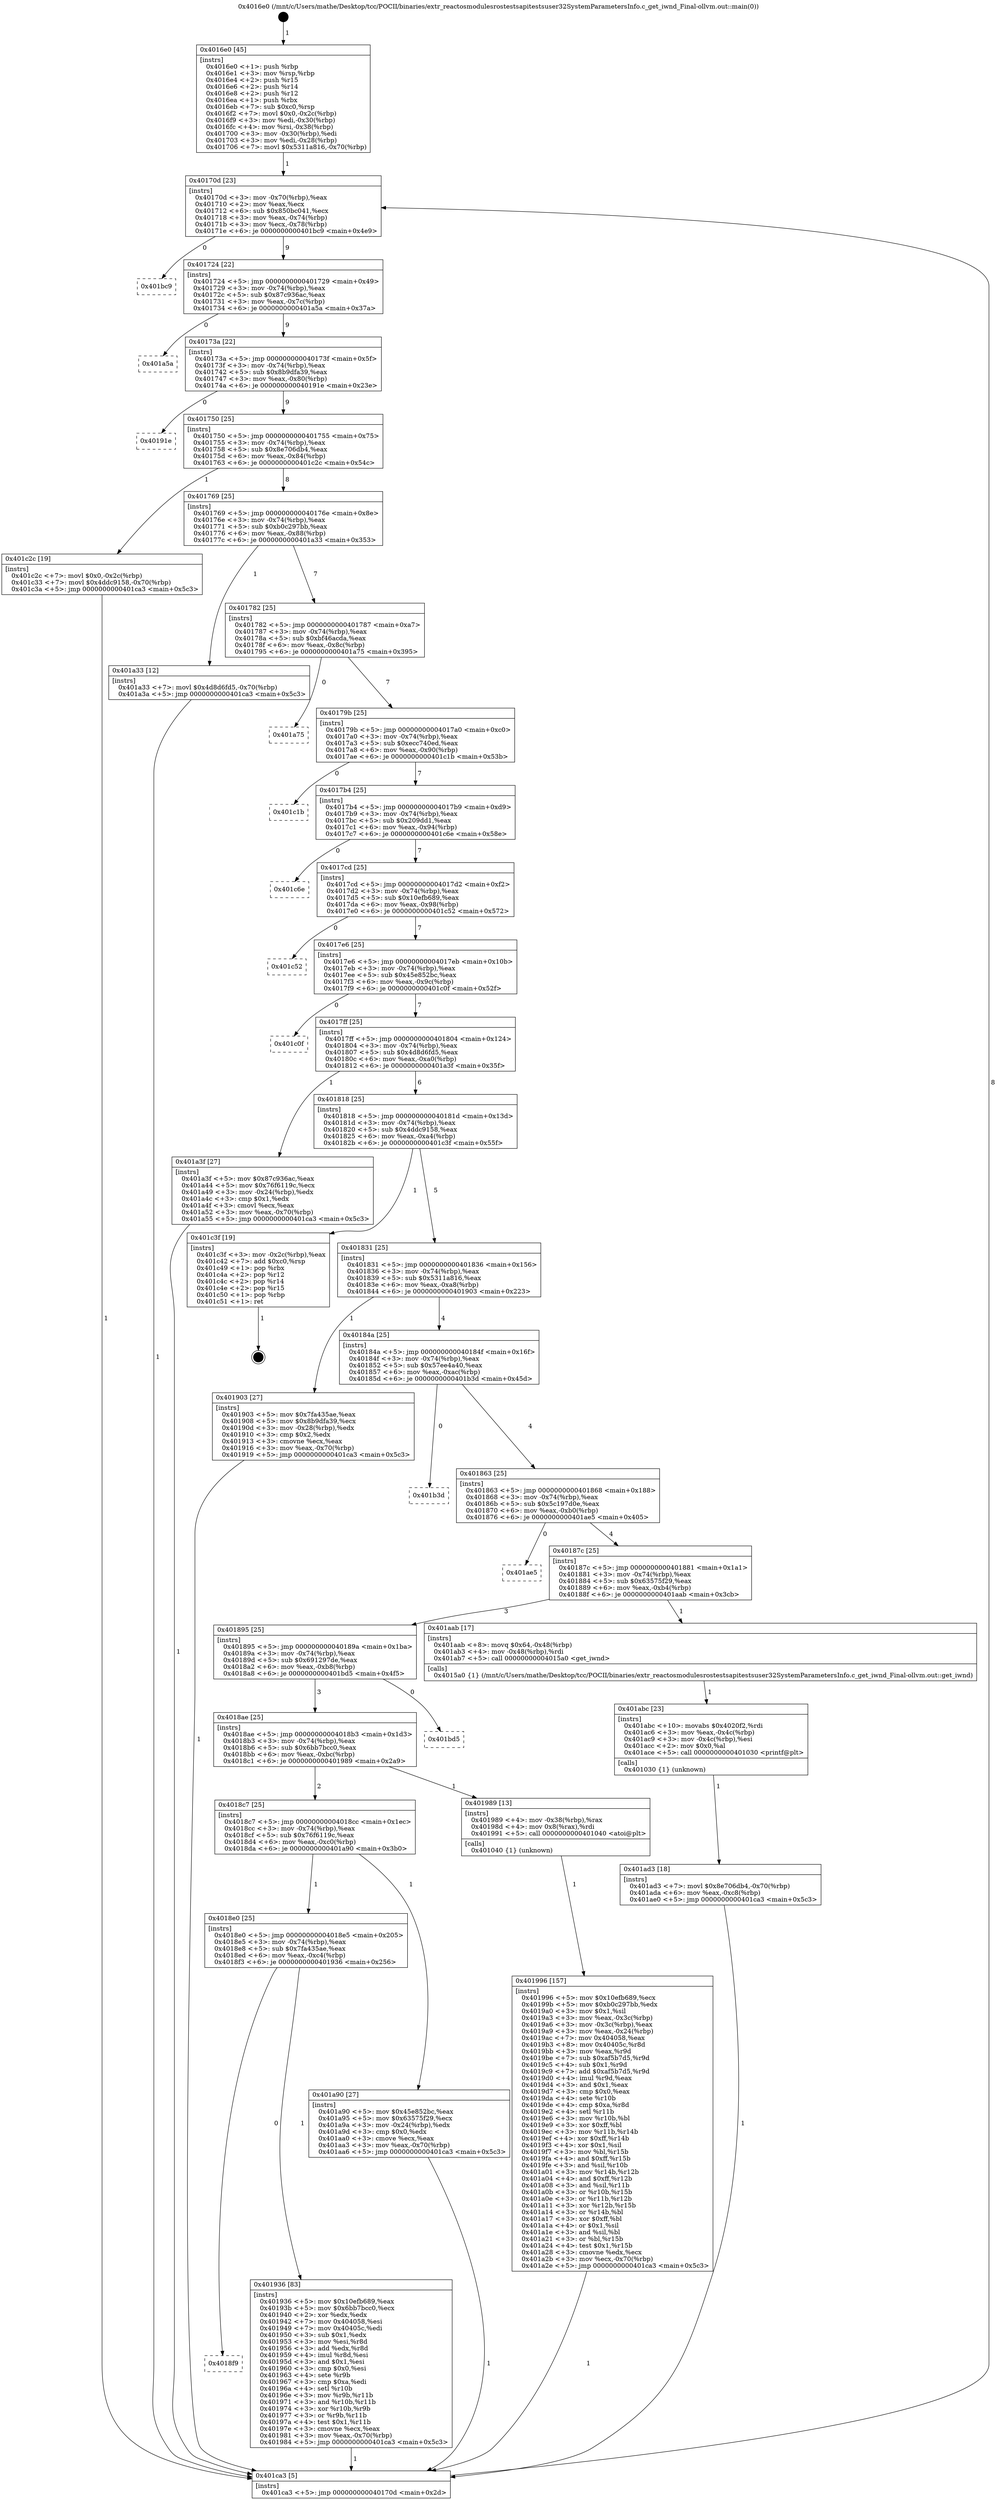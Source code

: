 digraph "0x4016e0" {
  label = "0x4016e0 (/mnt/c/Users/mathe/Desktop/tcc/POCII/binaries/extr_reactosmodulesrostestsapitestsuser32SystemParametersInfo.c_get_iwnd_Final-ollvm.out::main(0))"
  labelloc = "t"
  node[shape=record]

  Entry [label="",width=0.3,height=0.3,shape=circle,fillcolor=black,style=filled]
  "0x40170d" [label="{
     0x40170d [23]\l
     | [instrs]\l
     &nbsp;&nbsp;0x40170d \<+3\>: mov -0x70(%rbp),%eax\l
     &nbsp;&nbsp;0x401710 \<+2\>: mov %eax,%ecx\l
     &nbsp;&nbsp;0x401712 \<+6\>: sub $0x850bc041,%ecx\l
     &nbsp;&nbsp;0x401718 \<+3\>: mov %eax,-0x74(%rbp)\l
     &nbsp;&nbsp;0x40171b \<+3\>: mov %ecx,-0x78(%rbp)\l
     &nbsp;&nbsp;0x40171e \<+6\>: je 0000000000401bc9 \<main+0x4e9\>\l
  }"]
  "0x401bc9" [label="{
     0x401bc9\l
  }", style=dashed]
  "0x401724" [label="{
     0x401724 [22]\l
     | [instrs]\l
     &nbsp;&nbsp;0x401724 \<+5\>: jmp 0000000000401729 \<main+0x49\>\l
     &nbsp;&nbsp;0x401729 \<+3\>: mov -0x74(%rbp),%eax\l
     &nbsp;&nbsp;0x40172c \<+5\>: sub $0x87c936ac,%eax\l
     &nbsp;&nbsp;0x401731 \<+3\>: mov %eax,-0x7c(%rbp)\l
     &nbsp;&nbsp;0x401734 \<+6\>: je 0000000000401a5a \<main+0x37a\>\l
  }"]
  Exit [label="",width=0.3,height=0.3,shape=circle,fillcolor=black,style=filled,peripheries=2]
  "0x401a5a" [label="{
     0x401a5a\l
  }", style=dashed]
  "0x40173a" [label="{
     0x40173a [22]\l
     | [instrs]\l
     &nbsp;&nbsp;0x40173a \<+5\>: jmp 000000000040173f \<main+0x5f\>\l
     &nbsp;&nbsp;0x40173f \<+3\>: mov -0x74(%rbp),%eax\l
     &nbsp;&nbsp;0x401742 \<+5\>: sub $0x8b9dfa39,%eax\l
     &nbsp;&nbsp;0x401747 \<+3\>: mov %eax,-0x80(%rbp)\l
     &nbsp;&nbsp;0x40174a \<+6\>: je 000000000040191e \<main+0x23e\>\l
  }"]
  "0x401ad3" [label="{
     0x401ad3 [18]\l
     | [instrs]\l
     &nbsp;&nbsp;0x401ad3 \<+7\>: movl $0x8e706db4,-0x70(%rbp)\l
     &nbsp;&nbsp;0x401ada \<+6\>: mov %eax,-0xc8(%rbp)\l
     &nbsp;&nbsp;0x401ae0 \<+5\>: jmp 0000000000401ca3 \<main+0x5c3\>\l
  }"]
  "0x40191e" [label="{
     0x40191e\l
  }", style=dashed]
  "0x401750" [label="{
     0x401750 [25]\l
     | [instrs]\l
     &nbsp;&nbsp;0x401750 \<+5\>: jmp 0000000000401755 \<main+0x75\>\l
     &nbsp;&nbsp;0x401755 \<+3\>: mov -0x74(%rbp),%eax\l
     &nbsp;&nbsp;0x401758 \<+5\>: sub $0x8e706db4,%eax\l
     &nbsp;&nbsp;0x40175d \<+6\>: mov %eax,-0x84(%rbp)\l
     &nbsp;&nbsp;0x401763 \<+6\>: je 0000000000401c2c \<main+0x54c\>\l
  }"]
  "0x401abc" [label="{
     0x401abc [23]\l
     | [instrs]\l
     &nbsp;&nbsp;0x401abc \<+10\>: movabs $0x4020f2,%rdi\l
     &nbsp;&nbsp;0x401ac6 \<+3\>: mov %eax,-0x4c(%rbp)\l
     &nbsp;&nbsp;0x401ac9 \<+3\>: mov -0x4c(%rbp),%esi\l
     &nbsp;&nbsp;0x401acc \<+2\>: mov $0x0,%al\l
     &nbsp;&nbsp;0x401ace \<+5\>: call 0000000000401030 \<printf@plt\>\l
     | [calls]\l
     &nbsp;&nbsp;0x401030 \{1\} (unknown)\l
  }"]
  "0x401c2c" [label="{
     0x401c2c [19]\l
     | [instrs]\l
     &nbsp;&nbsp;0x401c2c \<+7\>: movl $0x0,-0x2c(%rbp)\l
     &nbsp;&nbsp;0x401c33 \<+7\>: movl $0x4ddc9158,-0x70(%rbp)\l
     &nbsp;&nbsp;0x401c3a \<+5\>: jmp 0000000000401ca3 \<main+0x5c3\>\l
  }"]
  "0x401769" [label="{
     0x401769 [25]\l
     | [instrs]\l
     &nbsp;&nbsp;0x401769 \<+5\>: jmp 000000000040176e \<main+0x8e\>\l
     &nbsp;&nbsp;0x40176e \<+3\>: mov -0x74(%rbp),%eax\l
     &nbsp;&nbsp;0x401771 \<+5\>: sub $0xb0c297bb,%eax\l
     &nbsp;&nbsp;0x401776 \<+6\>: mov %eax,-0x88(%rbp)\l
     &nbsp;&nbsp;0x40177c \<+6\>: je 0000000000401a33 \<main+0x353\>\l
  }"]
  "0x401996" [label="{
     0x401996 [157]\l
     | [instrs]\l
     &nbsp;&nbsp;0x401996 \<+5\>: mov $0x10efb689,%ecx\l
     &nbsp;&nbsp;0x40199b \<+5\>: mov $0xb0c297bb,%edx\l
     &nbsp;&nbsp;0x4019a0 \<+3\>: mov $0x1,%sil\l
     &nbsp;&nbsp;0x4019a3 \<+3\>: mov %eax,-0x3c(%rbp)\l
     &nbsp;&nbsp;0x4019a6 \<+3\>: mov -0x3c(%rbp),%eax\l
     &nbsp;&nbsp;0x4019a9 \<+3\>: mov %eax,-0x24(%rbp)\l
     &nbsp;&nbsp;0x4019ac \<+7\>: mov 0x404058,%eax\l
     &nbsp;&nbsp;0x4019b3 \<+8\>: mov 0x40405c,%r8d\l
     &nbsp;&nbsp;0x4019bb \<+3\>: mov %eax,%r9d\l
     &nbsp;&nbsp;0x4019be \<+7\>: sub $0xaf5b7d5,%r9d\l
     &nbsp;&nbsp;0x4019c5 \<+4\>: sub $0x1,%r9d\l
     &nbsp;&nbsp;0x4019c9 \<+7\>: add $0xaf5b7d5,%r9d\l
     &nbsp;&nbsp;0x4019d0 \<+4\>: imul %r9d,%eax\l
     &nbsp;&nbsp;0x4019d4 \<+3\>: and $0x1,%eax\l
     &nbsp;&nbsp;0x4019d7 \<+3\>: cmp $0x0,%eax\l
     &nbsp;&nbsp;0x4019da \<+4\>: sete %r10b\l
     &nbsp;&nbsp;0x4019de \<+4\>: cmp $0xa,%r8d\l
     &nbsp;&nbsp;0x4019e2 \<+4\>: setl %r11b\l
     &nbsp;&nbsp;0x4019e6 \<+3\>: mov %r10b,%bl\l
     &nbsp;&nbsp;0x4019e9 \<+3\>: xor $0xff,%bl\l
     &nbsp;&nbsp;0x4019ec \<+3\>: mov %r11b,%r14b\l
     &nbsp;&nbsp;0x4019ef \<+4\>: xor $0xff,%r14b\l
     &nbsp;&nbsp;0x4019f3 \<+4\>: xor $0x1,%sil\l
     &nbsp;&nbsp;0x4019f7 \<+3\>: mov %bl,%r15b\l
     &nbsp;&nbsp;0x4019fa \<+4\>: and $0xff,%r15b\l
     &nbsp;&nbsp;0x4019fe \<+3\>: and %sil,%r10b\l
     &nbsp;&nbsp;0x401a01 \<+3\>: mov %r14b,%r12b\l
     &nbsp;&nbsp;0x401a04 \<+4\>: and $0xff,%r12b\l
     &nbsp;&nbsp;0x401a08 \<+3\>: and %sil,%r11b\l
     &nbsp;&nbsp;0x401a0b \<+3\>: or %r10b,%r15b\l
     &nbsp;&nbsp;0x401a0e \<+3\>: or %r11b,%r12b\l
     &nbsp;&nbsp;0x401a11 \<+3\>: xor %r12b,%r15b\l
     &nbsp;&nbsp;0x401a14 \<+3\>: or %r14b,%bl\l
     &nbsp;&nbsp;0x401a17 \<+3\>: xor $0xff,%bl\l
     &nbsp;&nbsp;0x401a1a \<+4\>: or $0x1,%sil\l
     &nbsp;&nbsp;0x401a1e \<+3\>: and %sil,%bl\l
     &nbsp;&nbsp;0x401a21 \<+3\>: or %bl,%r15b\l
     &nbsp;&nbsp;0x401a24 \<+4\>: test $0x1,%r15b\l
     &nbsp;&nbsp;0x401a28 \<+3\>: cmovne %edx,%ecx\l
     &nbsp;&nbsp;0x401a2b \<+3\>: mov %ecx,-0x70(%rbp)\l
     &nbsp;&nbsp;0x401a2e \<+5\>: jmp 0000000000401ca3 \<main+0x5c3\>\l
  }"]
  "0x401a33" [label="{
     0x401a33 [12]\l
     | [instrs]\l
     &nbsp;&nbsp;0x401a33 \<+7\>: movl $0x4d8d6fd5,-0x70(%rbp)\l
     &nbsp;&nbsp;0x401a3a \<+5\>: jmp 0000000000401ca3 \<main+0x5c3\>\l
  }"]
  "0x401782" [label="{
     0x401782 [25]\l
     | [instrs]\l
     &nbsp;&nbsp;0x401782 \<+5\>: jmp 0000000000401787 \<main+0xa7\>\l
     &nbsp;&nbsp;0x401787 \<+3\>: mov -0x74(%rbp),%eax\l
     &nbsp;&nbsp;0x40178a \<+5\>: sub $0xbf46acda,%eax\l
     &nbsp;&nbsp;0x40178f \<+6\>: mov %eax,-0x8c(%rbp)\l
     &nbsp;&nbsp;0x401795 \<+6\>: je 0000000000401a75 \<main+0x395\>\l
  }"]
  "0x4018f9" [label="{
     0x4018f9\l
  }", style=dashed]
  "0x401a75" [label="{
     0x401a75\l
  }", style=dashed]
  "0x40179b" [label="{
     0x40179b [25]\l
     | [instrs]\l
     &nbsp;&nbsp;0x40179b \<+5\>: jmp 00000000004017a0 \<main+0xc0\>\l
     &nbsp;&nbsp;0x4017a0 \<+3\>: mov -0x74(%rbp),%eax\l
     &nbsp;&nbsp;0x4017a3 \<+5\>: sub $0xecc740ed,%eax\l
     &nbsp;&nbsp;0x4017a8 \<+6\>: mov %eax,-0x90(%rbp)\l
     &nbsp;&nbsp;0x4017ae \<+6\>: je 0000000000401c1b \<main+0x53b\>\l
  }"]
  "0x401936" [label="{
     0x401936 [83]\l
     | [instrs]\l
     &nbsp;&nbsp;0x401936 \<+5\>: mov $0x10efb689,%eax\l
     &nbsp;&nbsp;0x40193b \<+5\>: mov $0x6bb7bcc0,%ecx\l
     &nbsp;&nbsp;0x401940 \<+2\>: xor %edx,%edx\l
     &nbsp;&nbsp;0x401942 \<+7\>: mov 0x404058,%esi\l
     &nbsp;&nbsp;0x401949 \<+7\>: mov 0x40405c,%edi\l
     &nbsp;&nbsp;0x401950 \<+3\>: sub $0x1,%edx\l
     &nbsp;&nbsp;0x401953 \<+3\>: mov %esi,%r8d\l
     &nbsp;&nbsp;0x401956 \<+3\>: add %edx,%r8d\l
     &nbsp;&nbsp;0x401959 \<+4\>: imul %r8d,%esi\l
     &nbsp;&nbsp;0x40195d \<+3\>: and $0x1,%esi\l
     &nbsp;&nbsp;0x401960 \<+3\>: cmp $0x0,%esi\l
     &nbsp;&nbsp;0x401963 \<+4\>: sete %r9b\l
     &nbsp;&nbsp;0x401967 \<+3\>: cmp $0xa,%edi\l
     &nbsp;&nbsp;0x40196a \<+4\>: setl %r10b\l
     &nbsp;&nbsp;0x40196e \<+3\>: mov %r9b,%r11b\l
     &nbsp;&nbsp;0x401971 \<+3\>: and %r10b,%r11b\l
     &nbsp;&nbsp;0x401974 \<+3\>: xor %r10b,%r9b\l
     &nbsp;&nbsp;0x401977 \<+3\>: or %r9b,%r11b\l
     &nbsp;&nbsp;0x40197a \<+4\>: test $0x1,%r11b\l
     &nbsp;&nbsp;0x40197e \<+3\>: cmovne %ecx,%eax\l
     &nbsp;&nbsp;0x401981 \<+3\>: mov %eax,-0x70(%rbp)\l
     &nbsp;&nbsp;0x401984 \<+5\>: jmp 0000000000401ca3 \<main+0x5c3\>\l
  }"]
  "0x401c1b" [label="{
     0x401c1b\l
  }", style=dashed]
  "0x4017b4" [label="{
     0x4017b4 [25]\l
     | [instrs]\l
     &nbsp;&nbsp;0x4017b4 \<+5\>: jmp 00000000004017b9 \<main+0xd9\>\l
     &nbsp;&nbsp;0x4017b9 \<+3\>: mov -0x74(%rbp),%eax\l
     &nbsp;&nbsp;0x4017bc \<+5\>: sub $0x209dd1,%eax\l
     &nbsp;&nbsp;0x4017c1 \<+6\>: mov %eax,-0x94(%rbp)\l
     &nbsp;&nbsp;0x4017c7 \<+6\>: je 0000000000401c6e \<main+0x58e\>\l
  }"]
  "0x4018e0" [label="{
     0x4018e0 [25]\l
     | [instrs]\l
     &nbsp;&nbsp;0x4018e0 \<+5\>: jmp 00000000004018e5 \<main+0x205\>\l
     &nbsp;&nbsp;0x4018e5 \<+3\>: mov -0x74(%rbp),%eax\l
     &nbsp;&nbsp;0x4018e8 \<+5\>: sub $0x7fa435ae,%eax\l
     &nbsp;&nbsp;0x4018ed \<+6\>: mov %eax,-0xc4(%rbp)\l
     &nbsp;&nbsp;0x4018f3 \<+6\>: je 0000000000401936 \<main+0x256\>\l
  }"]
  "0x401c6e" [label="{
     0x401c6e\l
  }", style=dashed]
  "0x4017cd" [label="{
     0x4017cd [25]\l
     | [instrs]\l
     &nbsp;&nbsp;0x4017cd \<+5\>: jmp 00000000004017d2 \<main+0xf2\>\l
     &nbsp;&nbsp;0x4017d2 \<+3\>: mov -0x74(%rbp),%eax\l
     &nbsp;&nbsp;0x4017d5 \<+5\>: sub $0x10efb689,%eax\l
     &nbsp;&nbsp;0x4017da \<+6\>: mov %eax,-0x98(%rbp)\l
     &nbsp;&nbsp;0x4017e0 \<+6\>: je 0000000000401c52 \<main+0x572\>\l
  }"]
  "0x401a90" [label="{
     0x401a90 [27]\l
     | [instrs]\l
     &nbsp;&nbsp;0x401a90 \<+5\>: mov $0x45e852bc,%eax\l
     &nbsp;&nbsp;0x401a95 \<+5\>: mov $0x63575f29,%ecx\l
     &nbsp;&nbsp;0x401a9a \<+3\>: mov -0x24(%rbp),%edx\l
     &nbsp;&nbsp;0x401a9d \<+3\>: cmp $0x0,%edx\l
     &nbsp;&nbsp;0x401aa0 \<+3\>: cmove %ecx,%eax\l
     &nbsp;&nbsp;0x401aa3 \<+3\>: mov %eax,-0x70(%rbp)\l
     &nbsp;&nbsp;0x401aa6 \<+5\>: jmp 0000000000401ca3 \<main+0x5c3\>\l
  }"]
  "0x401c52" [label="{
     0x401c52\l
  }", style=dashed]
  "0x4017e6" [label="{
     0x4017e6 [25]\l
     | [instrs]\l
     &nbsp;&nbsp;0x4017e6 \<+5\>: jmp 00000000004017eb \<main+0x10b\>\l
     &nbsp;&nbsp;0x4017eb \<+3\>: mov -0x74(%rbp),%eax\l
     &nbsp;&nbsp;0x4017ee \<+5\>: sub $0x45e852bc,%eax\l
     &nbsp;&nbsp;0x4017f3 \<+6\>: mov %eax,-0x9c(%rbp)\l
     &nbsp;&nbsp;0x4017f9 \<+6\>: je 0000000000401c0f \<main+0x52f\>\l
  }"]
  "0x4018c7" [label="{
     0x4018c7 [25]\l
     | [instrs]\l
     &nbsp;&nbsp;0x4018c7 \<+5\>: jmp 00000000004018cc \<main+0x1ec\>\l
     &nbsp;&nbsp;0x4018cc \<+3\>: mov -0x74(%rbp),%eax\l
     &nbsp;&nbsp;0x4018cf \<+5\>: sub $0x76f6119c,%eax\l
     &nbsp;&nbsp;0x4018d4 \<+6\>: mov %eax,-0xc0(%rbp)\l
     &nbsp;&nbsp;0x4018da \<+6\>: je 0000000000401a90 \<main+0x3b0\>\l
  }"]
  "0x401c0f" [label="{
     0x401c0f\l
  }", style=dashed]
  "0x4017ff" [label="{
     0x4017ff [25]\l
     | [instrs]\l
     &nbsp;&nbsp;0x4017ff \<+5\>: jmp 0000000000401804 \<main+0x124\>\l
     &nbsp;&nbsp;0x401804 \<+3\>: mov -0x74(%rbp),%eax\l
     &nbsp;&nbsp;0x401807 \<+5\>: sub $0x4d8d6fd5,%eax\l
     &nbsp;&nbsp;0x40180c \<+6\>: mov %eax,-0xa0(%rbp)\l
     &nbsp;&nbsp;0x401812 \<+6\>: je 0000000000401a3f \<main+0x35f\>\l
  }"]
  "0x401989" [label="{
     0x401989 [13]\l
     | [instrs]\l
     &nbsp;&nbsp;0x401989 \<+4\>: mov -0x38(%rbp),%rax\l
     &nbsp;&nbsp;0x40198d \<+4\>: mov 0x8(%rax),%rdi\l
     &nbsp;&nbsp;0x401991 \<+5\>: call 0000000000401040 \<atoi@plt\>\l
     | [calls]\l
     &nbsp;&nbsp;0x401040 \{1\} (unknown)\l
  }"]
  "0x401a3f" [label="{
     0x401a3f [27]\l
     | [instrs]\l
     &nbsp;&nbsp;0x401a3f \<+5\>: mov $0x87c936ac,%eax\l
     &nbsp;&nbsp;0x401a44 \<+5\>: mov $0x76f6119c,%ecx\l
     &nbsp;&nbsp;0x401a49 \<+3\>: mov -0x24(%rbp),%edx\l
     &nbsp;&nbsp;0x401a4c \<+3\>: cmp $0x1,%edx\l
     &nbsp;&nbsp;0x401a4f \<+3\>: cmovl %ecx,%eax\l
     &nbsp;&nbsp;0x401a52 \<+3\>: mov %eax,-0x70(%rbp)\l
     &nbsp;&nbsp;0x401a55 \<+5\>: jmp 0000000000401ca3 \<main+0x5c3\>\l
  }"]
  "0x401818" [label="{
     0x401818 [25]\l
     | [instrs]\l
     &nbsp;&nbsp;0x401818 \<+5\>: jmp 000000000040181d \<main+0x13d\>\l
     &nbsp;&nbsp;0x40181d \<+3\>: mov -0x74(%rbp),%eax\l
     &nbsp;&nbsp;0x401820 \<+5\>: sub $0x4ddc9158,%eax\l
     &nbsp;&nbsp;0x401825 \<+6\>: mov %eax,-0xa4(%rbp)\l
     &nbsp;&nbsp;0x40182b \<+6\>: je 0000000000401c3f \<main+0x55f\>\l
  }"]
  "0x4018ae" [label="{
     0x4018ae [25]\l
     | [instrs]\l
     &nbsp;&nbsp;0x4018ae \<+5\>: jmp 00000000004018b3 \<main+0x1d3\>\l
     &nbsp;&nbsp;0x4018b3 \<+3\>: mov -0x74(%rbp),%eax\l
     &nbsp;&nbsp;0x4018b6 \<+5\>: sub $0x6bb7bcc0,%eax\l
     &nbsp;&nbsp;0x4018bb \<+6\>: mov %eax,-0xbc(%rbp)\l
     &nbsp;&nbsp;0x4018c1 \<+6\>: je 0000000000401989 \<main+0x2a9\>\l
  }"]
  "0x401c3f" [label="{
     0x401c3f [19]\l
     | [instrs]\l
     &nbsp;&nbsp;0x401c3f \<+3\>: mov -0x2c(%rbp),%eax\l
     &nbsp;&nbsp;0x401c42 \<+7\>: add $0xc0,%rsp\l
     &nbsp;&nbsp;0x401c49 \<+1\>: pop %rbx\l
     &nbsp;&nbsp;0x401c4a \<+2\>: pop %r12\l
     &nbsp;&nbsp;0x401c4c \<+2\>: pop %r14\l
     &nbsp;&nbsp;0x401c4e \<+2\>: pop %r15\l
     &nbsp;&nbsp;0x401c50 \<+1\>: pop %rbp\l
     &nbsp;&nbsp;0x401c51 \<+1\>: ret\l
  }"]
  "0x401831" [label="{
     0x401831 [25]\l
     | [instrs]\l
     &nbsp;&nbsp;0x401831 \<+5\>: jmp 0000000000401836 \<main+0x156\>\l
     &nbsp;&nbsp;0x401836 \<+3\>: mov -0x74(%rbp),%eax\l
     &nbsp;&nbsp;0x401839 \<+5\>: sub $0x5311a816,%eax\l
     &nbsp;&nbsp;0x40183e \<+6\>: mov %eax,-0xa8(%rbp)\l
     &nbsp;&nbsp;0x401844 \<+6\>: je 0000000000401903 \<main+0x223\>\l
  }"]
  "0x401bd5" [label="{
     0x401bd5\l
  }", style=dashed]
  "0x401903" [label="{
     0x401903 [27]\l
     | [instrs]\l
     &nbsp;&nbsp;0x401903 \<+5\>: mov $0x7fa435ae,%eax\l
     &nbsp;&nbsp;0x401908 \<+5\>: mov $0x8b9dfa39,%ecx\l
     &nbsp;&nbsp;0x40190d \<+3\>: mov -0x28(%rbp),%edx\l
     &nbsp;&nbsp;0x401910 \<+3\>: cmp $0x2,%edx\l
     &nbsp;&nbsp;0x401913 \<+3\>: cmovne %ecx,%eax\l
     &nbsp;&nbsp;0x401916 \<+3\>: mov %eax,-0x70(%rbp)\l
     &nbsp;&nbsp;0x401919 \<+5\>: jmp 0000000000401ca3 \<main+0x5c3\>\l
  }"]
  "0x40184a" [label="{
     0x40184a [25]\l
     | [instrs]\l
     &nbsp;&nbsp;0x40184a \<+5\>: jmp 000000000040184f \<main+0x16f\>\l
     &nbsp;&nbsp;0x40184f \<+3\>: mov -0x74(%rbp),%eax\l
     &nbsp;&nbsp;0x401852 \<+5\>: sub $0x57ee4a40,%eax\l
     &nbsp;&nbsp;0x401857 \<+6\>: mov %eax,-0xac(%rbp)\l
     &nbsp;&nbsp;0x40185d \<+6\>: je 0000000000401b3d \<main+0x45d\>\l
  }"]
  "0x401ca3" [label="{
     0x401ca3 [5]\l
     | [instrs]\l
     &nbsp;&nbsp;0x401ca3 \<+5\>: jmp 000000000040170d \<main+0x2d\>\l
  }"]
  "0x4016e0" [label="{
     0x4016e0 [45]\l
     | [instrs]\l
     &nbsp;&nbsp;0x4016e0 \<+1\>: push %rbp\l
     &nbsp;&nbsp;0x4016e1 \<+3\>: mov %rsp,%rbp\l
     &nbsp;&nbsp;0x4016e4 \<+2\>: push %r15\l
     &nbsp;&nbsp;0x4016e6 \<+2\>: push %r14\l
     &nbsp;&nbsp;0x4016e8 \<+2\>: push %r12\l
     &nbsp;&nbsp;0x4016ea \<+1\>: push %rbx\l
     &nbsp;&nbsp;0x4016eb \<+7\>: sub $0xc0,%rsp\l
     &nbsp;&nbsp;0x4016f2 \<+7\>: movl $0x0,-0x2c(%rbp)\l
     &nbsp;&nbsp;0x4016f9 \<+3\>: mov %edi,-0x30(%rbp)\l
     &nbsp;&nbsp;0x4016fc \<+4\>: mov %rsi,-0x38(%rbp)\l
     &nbsp;&nbsp;0x401700 \<+3\>: mov -0x30(%rbp),%edi\l
     &nbsp;&nbsp;0x401703 \<+3\>: mov %edi,-0x28(%rbp)\l
     &nbsp;&nbsp;0x401706 \<+7\>: movl $0x5311a816,-0x70(%rbp)\l
  }"]
  "0x401895" [label="{
     0x401895 [25]\l
     | [instrs]\l
     &nbsp;&nbsp;0x401895 \<+5\>: jmp 000000000040189a \<main+0x1ba\>\l
     &nbsp;&nbsp;0x40189a \<+3\>: mov -0x74(%rbp),%eax\l
     &nbsp;&nbsp;0x40189d \<+5\>: sub $0x691297de,%eax\l
     &nbsp;&nbsp;0x4018a2 \<+6\>: mov %eax,-0xb8(%rbp)\l
     &nbsp;&nbsp;0x4018a8 \<+6\>: je 0000000000401bd5 \<main+0x4f5\>\l
  }"]
  "0x401b3d" [label="{
     0x401b3d\l
  }", style=dashed]
  "0x401863" [label="{
     0x401863 [25]\l
     | [instrs]\l
     &nbsp;&nbsp;0x401863 \<+5\>: jmp 0000000000401868 \<main+0x188\>\l
     &nbsp;&nbsp;0x401868 \<+3\>: mov -0x74(%rbp),%eax\l
     &nbsp;&nbsp;0x40186b \<+5\>: sub $0x5c197d0e,%eax\l
     &nbsp;&nbsp;0x401870 \<+6\>: mov %eax,-0xb0(%rbp)\l
     &nbsp;&nbsp;0x401876 \<+6\>: je 0000000000401ae5 \<main+0x405\>\l
  }"]
  "0x401aab" [label="{
     0x401aab [17]\l
     | [instrs]\l
     &nbsp;&nbsp;0x401aab \<+8\>: movq $0x64,-0x48(%rbp)\l
     &nbsp;&nbsp;0x401ab3 \<+4\>: mov -0x48(%rbp),%rdi\l
     &nbsp;&nbsp;0x401ab7 \<+5\>: call 00000000004015a0 \<get_iwnd\>\l
     | [calls]\l
     &nbsp;&nbsp;0x4015a0 \{1\} (/mnt/c/Users/mathe/Desktop/tcc/POCII/binaries/extr_reactosmodulesrostestsapitestsuser32SystemParametersInfo.c_get_iwnd_Final-ollvm.out::get_iwnd)\l
  }"]
  "0x401ae5" [label="{
     0x401ae5\l
  }", style=dashed]
  "0x40187c" [label="{
     0x40187c [25]\l
     | [instrs]\l
     &nbsp;&nbsp;0x40187c \<+5\>: jmp 0000000000401881 \<main+0x1a1\>\l
     &nbsp;&nbsp;0x401881 \<+3\>: mov -0x74(%rbp),%eax\l
     &nbsp;&nbsp;0x401884 \<+5\>: sub $0x63575f29,%eax\l
     &nbsp;&nbsp;0x401889 \<+6\>: mov %eax,-0xb4(%rbp)\l
     &nbsp;&nbsp;0x40188f \<+6\>: je 0000000000401aab \<main+0x3cb\>\l
  }"]
  Entry -> "0x4016e0" [label=" 1"]
  "0x40170d" -> "0x401bc9" [label=" 0"]
  "0x40170d" -> "0x401724" [label=" 9"]
  "0x401c3f" -> Exit [label=" 1"]
  "0x401724" -> "0x401a5a" [label=" 0"]
  "0x401724" -> "0x40173a" [label=" 9"]
  "0x401c2c" -> "0x401ca3" [label=" 1"]
  "0x40173a" -> "0x40191e" [label=" 0"]
  "0x40173a" -> "0x401750" [label=" 9"]
  "0x401ad3" -> "0x401ca3" [label=" 1"]
  "0x401750" -> "0x401c2c" [label=" 1"]
  "0x401750" -> "0x401769" [label=" 8"]
  "0x401abc" -> "0x401ad3" [label=" 1"]
  "0x401769" -> "0x401a33" [label=" 1"]
  "0x401769" -> "0x401782" [label=" 7"]
  "0x401aab" -> "0x401abc" [label=" 1"]
  "0x401782" -> "0x401a75" [label=" 0"]
  "0x401782" -> "0x40179b" [label=" 7"]
  "0x401a90" -> "0x401ca3" [label=" 1"]
  "0x40179b" -> "0x401c1b" [label=" 0"]
  "0x40179b" -> "0x4017b4" [label=" 7"]
  "0x401a3f" -> "0x401ca3" [label=" 1"]
  "0x4017b4" -> "0x401c6e" [label=" 0"]
  "0x4017b4" -> "0x4017cd" [label=" 7"]
  "0x401996" -> "0x401ca3" [label=" 1"]
  "0x4017cd" -> "0x401c52" [label=" 0"]
  "0x4017cd" -> "0x4017e6" [label=" 7"]
  "0x401989" -> "0x401996" [label=" 1"]
  "0x4017e6" -> "0x401c0f" [label=" 0"]
  "0x4017e6" -> "0x4017ff" [label=" 7"]
  "0x4018e0" -> "0x4018f9" [label=" 0"]
  "0x4017ff" -> "0x401a3f" [label=" 1"]
  "0x4017ff" -> "0x401818" [label=" 6"]
  "0x4018e0" -> "0x401936" [label=" 1"]
  "0x401818" -> "0x401c3f" [label=" 1"]
  "0x401818" -> "0x401831" [label=" 5"]
  "0x4018c7" -> "0x4018e0" [label=" 1"]
  "0x401831" -> "0x401903" [label=" 1"]
  "0x401831" -> "0x40184a" [label=" 4"]
  "0x401903" -> "0x401ca3" [label=" 1"]
  "0x4016e0" -> "0x40170d" [label=" 1"]
  "0x401ca3" -> "0x40170d" [label=" 8"]
  "0x4018c7" -> "0x401a90" [label=" 1"]
  "0x40184a" -> "0x401b3d" [label=" 0"]
  "0x40184a" -> "0x401863" [label=" 4"]
  "0x4018ae" -> "0x4018c7" [label=" 2"]
  "0x401863" -> "0x401ae5" [label=" 0"]
  "0x401863" -> "0x40187c" [label=" 4"]
  "0x4018ae" -> "0x401989" [label=" 1"]
  "0x40187c" -> "0x401aab" [label=" 1"]
  "0x40187c" -> "0x401895" [label=" 3"]
  "0x401936" -> "0x401ca3" [label=" 1"]
  "0x401895" -> "0x401bd5" [label=" 0"]
  "0x401895" -> "0x4018ae" [label=" 3"]
  "0x401a33" -> "0x401ca3" [label=" 1"]
}
